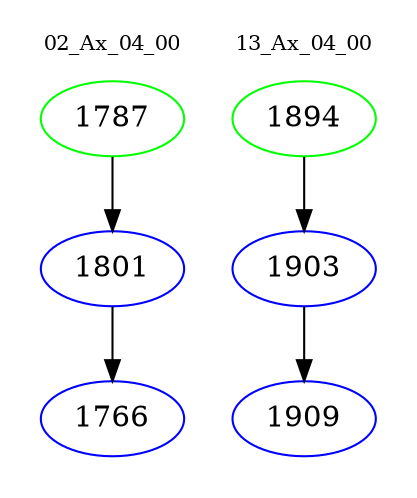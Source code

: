 digraph{
subgraph cluster_0 {
color = white
label = "02_Ax_04_00";
fontsize=10;
T0_1787 [label="1787", color="green"]
T0_1787 -> T0_1801 [color="black"]
T0_1801 [label="1801", color="blue"]
T0_1801 -> T0_1766 [color="black"]
T0_1766 [label="1766", color="blue"]
}
subgraph cluster_1 {
color = white
label = "13_Ax_04_00";
fontsize=10;
T1_1894 [label="1894", color="green"]
T1_1894 -> T1_1903 [color="black"]
T1_1903 [label="1903", color="blue"]
T1_1903 -> T1_1909 [color="black"]
T1_1909 [label="1909", color="blue"]
}
}
